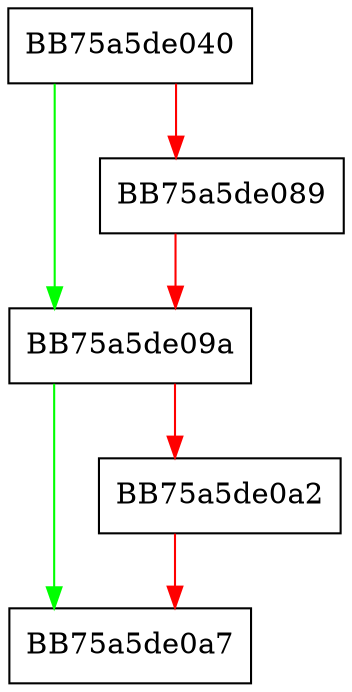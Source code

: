 digraph create {
  node [shape="box"];
  graph [splines=ortho];
  BB75a5de040 -> BB75a5de09a [color="green"];
  BB75a5de040 -> BB75a5de089 [color="red"];
  BB75a5de089 -> BB75a5de09a [color="red"];
  BB75a5de09a -> BB75a5de0a7 [color="green"];
  BB75a5de09a -> BB75a5de0a2 [color="red"];
  BB75a5de0a2 -> BB75a5de0a7 [color="red"];
}